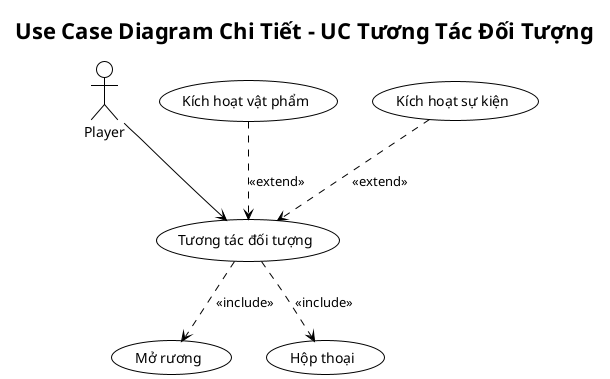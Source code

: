 @startuml UC_Tuong_Tac_Doi_Tuong
!theme plain

title Use Case Diagram Chi Tiết - UC Tương Tác Đối Tượng

actor "Player" as P

usecase "Tương tác đối tượng" as MainUC
usecase "Mở rương" as UC1
usecase "Hộp thoại" as UC2
usecase "Kích hoạt vật phẩm" as UC3
usecase "Kích hoạt sự kiện" as UC4

' Main relationship
P --> MainUC

' Include relationships
MainUC ..> UC1 : <<include>>
MainUC ..> UC2 : <<include>>

' Extend relationships
UC3 ..> MainUC : <<extend>>
UC4 ..> MainUC : <<extend>>

@enduml
